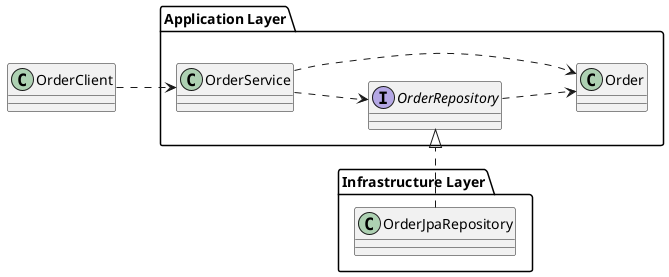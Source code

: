 @startuml
left to right direction

class OrderClient
package "Application Layer" {
    class OrderService
    class Order
    interface OrderRepository
}
package "Infrastructure Layer" {
    class OrderJpaRepository
}

OrderClient ..> OrderService
OrderService ..> Order
OrderService ..> OrderRepository
OrderRepository ..> Order
OrderRepository <|.l. OrderJpaRepository
@enduml
